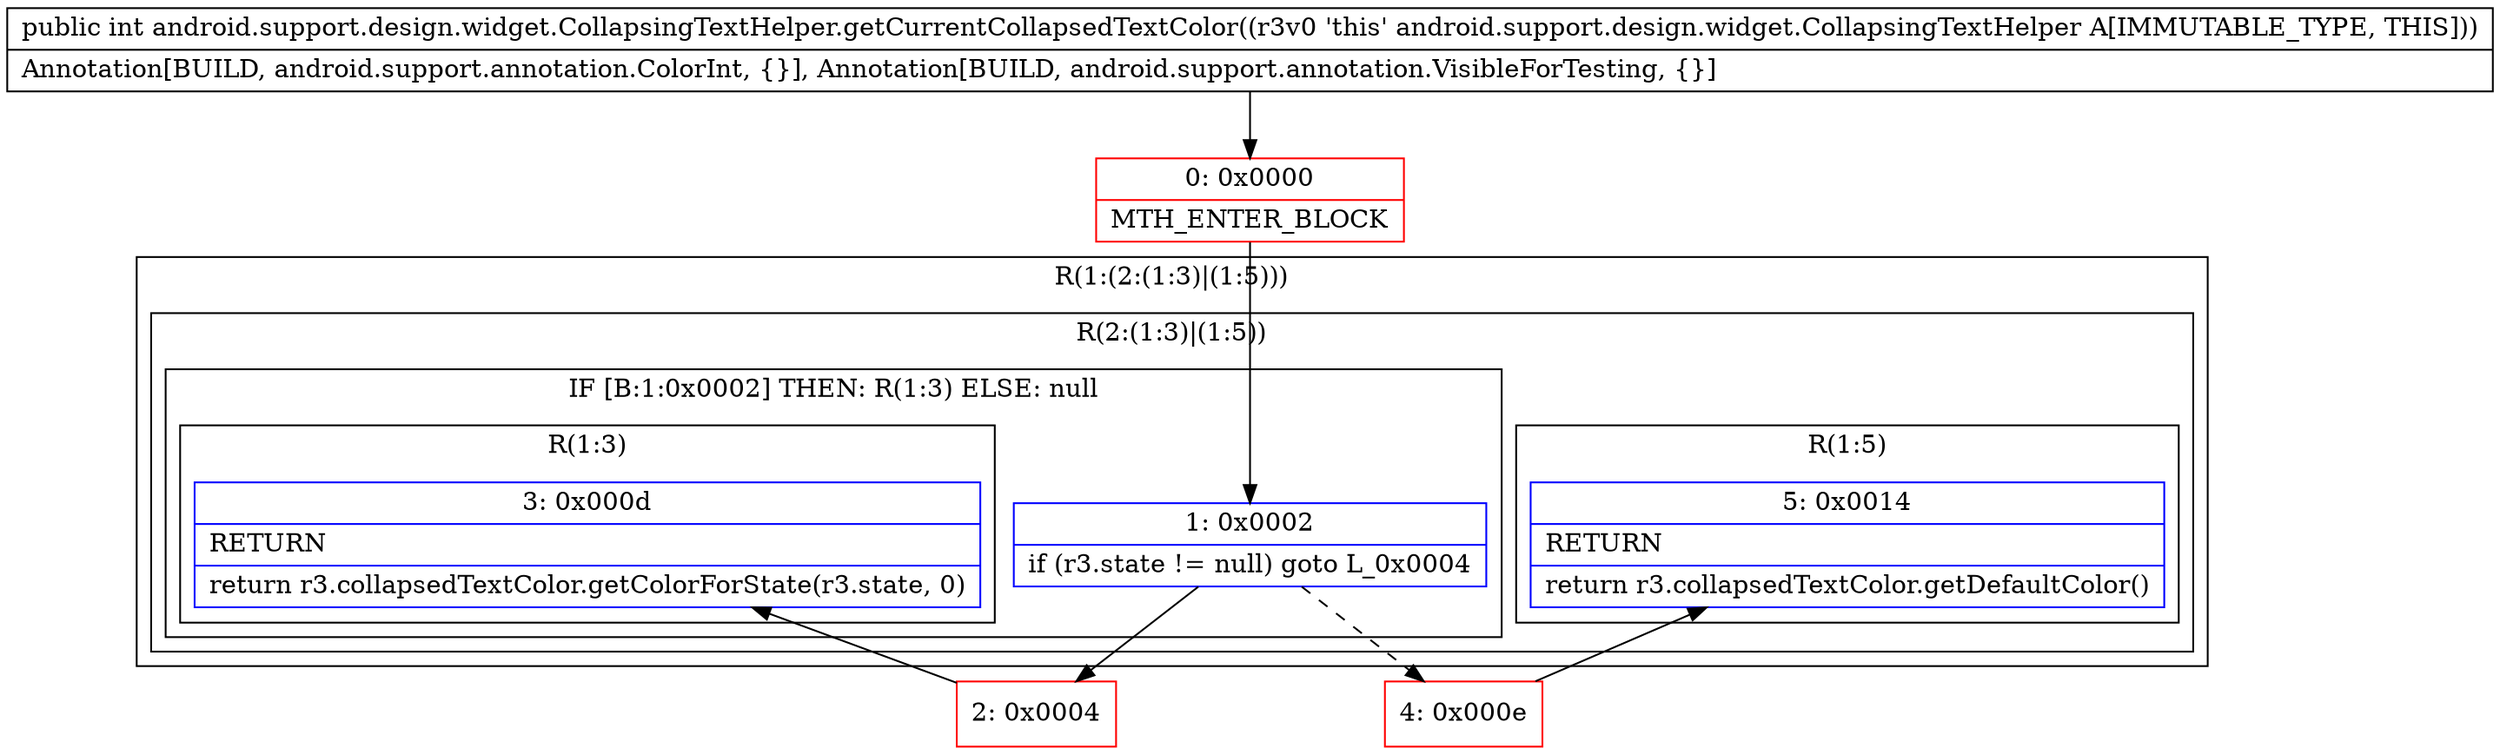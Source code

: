 digraph "CFG forandroid.support.design.widget.CollapsingTextHelper.getCurrentCollapsedTextColor()I" {
subgraph cluster_Region_2115931390 {
label = "R(1:(2:(1:3)|(1:5)))";
node [shape=record,color=blue];
subgraph cluster_Region_1152009175 {
label = "R(2:(1:3)|(1:5))";
node [shape=record,color=blue];
subgraph cluster_IfRegion_206839914 {
label = "IF [B:1:0x0002] THEN: R(1:3) ELSE: null";
node [shape=record,color=blue];
Node_1 [shape=record,label="{1\:\ 0x0002|if (r3.state != null) goto L_0x0004\l}"];
subgraph cluster_Region_2100541936 {
label = "R(1:3)";
node [shape=record,color=blue];
Node_3 [shape=record,label="{3\:\ 0x000d|RETURN\l|return r3.collapsedTextColor.getColorForState(r3.state, 0)\l}"];
}
}
subgraph cluster_Region_2009117652 {
label = "R(1:5)";
node [shape=record,color=blue];
Node_5 [shape=record,label="{5\:\ 0x0014|RETURN\l|return r3.collapsedTextColor.getDefaultColor()\l}"];
}
}
}
Node_0 [shape=record,color=red,label="{0\:\ 0x0000|MTH_ENTER_BLOCK\l}"];
Node_2 [shape=record,color=red,label="{2\:\ 0x0004}"];
Node_4 [shape=record,color=red,label="{4\:\ 0x000e}"];
MethodNode[shape=record,label="{public int android.support.design.widget.CollapsingTextHelper.getCurrentCollapsedTextColor((r3v0 'this' android.support.design.widget.CollapsingTextHelper A[IMMUTABLE_TYPE, THIS]))  | Annotation[BUILD, android.support.annotation.ColorInt, \{\}], Annotation[BUILD, android.support.annotation.VisibleForTesting, \{\}]\l}"];
MethodNode -> Node_0;
Node_1 -> Node_2;
Node_1 -> Node_4[style=dashed];
Node_0 -> Node_1;
Node_2 -> Node_3;
Node_4 -> Node_5;
}

